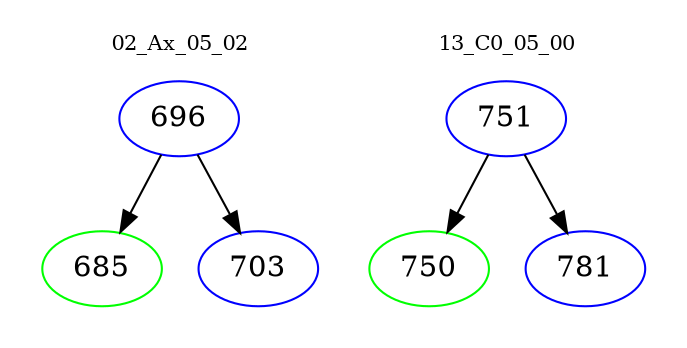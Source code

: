 digraph{
subgraph cluster_0 {
color = white
label = "02_Ax_05_02";
fontsize=10;
T0_696 [label="696", color="blue"]
T0_696 -> T0_685 [color="black"]
T0_685 [label="685", color="green"]
T0_696 -> T0_703 [color="black"]
T0_703 [label="703", color="blue"]
}
subgraph cluster_1 {
color = white
label = "13_C0_05_00";
fontsize=10;
T1_751 [label="751", color="blue"]
T1_751 -> T1_750 [color="black"]
T1_750 [label="750", color="green"]
T1_751 -> T1_781 [color="black"]
T1_781 [label="781", color="blue"]
}
}
